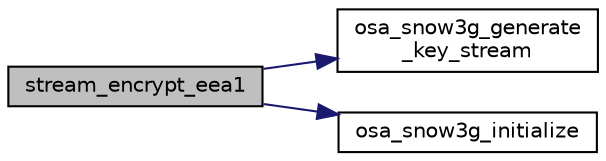 digraph "stream_encrypt_eea1"
{
 // LATEX_PDF_SIZE
  edge [fontname="Helvetica",fontsize="10",labelfontname="Helvetica",labelfontsize="10"];
  node [fontname="Helvetica",fontsize="10",shape=record];
  rankdir="LR";
  Node1 [label="stream_encrypt_eea1",height=0.2,width=0.4,color="black", fillcolor="grey75", style="filled", fontcolor="black",tooltip=" "];
  Node1 -> Node2 [color="midnightblue",fontsize="10",style="solid",fontname="Helvetica"];
  Node2 [label="osa_snow3g_generate\l_key_stream",height=0.2,width=0.4,color="black", fillcolor="white", style="filled",URL="$osa__snow3g_8c.html#a9c1a00f5e605b2c3a57eb2d9467c7890",tooltip=" "];
  Node1 -> Node3 [color="midnightblue",fontsize="10",style="solid",fontname="Helvetica"];
  Node3 [label="osa_snow3g_initialize",height=0.2,width=0.4,color="black", fillcolor="white", style="filled",URL="$osa__snow3g_8c.html#ac01f0ffc1384f600baa9609e7fb6db25",tooltip=" "];
}
